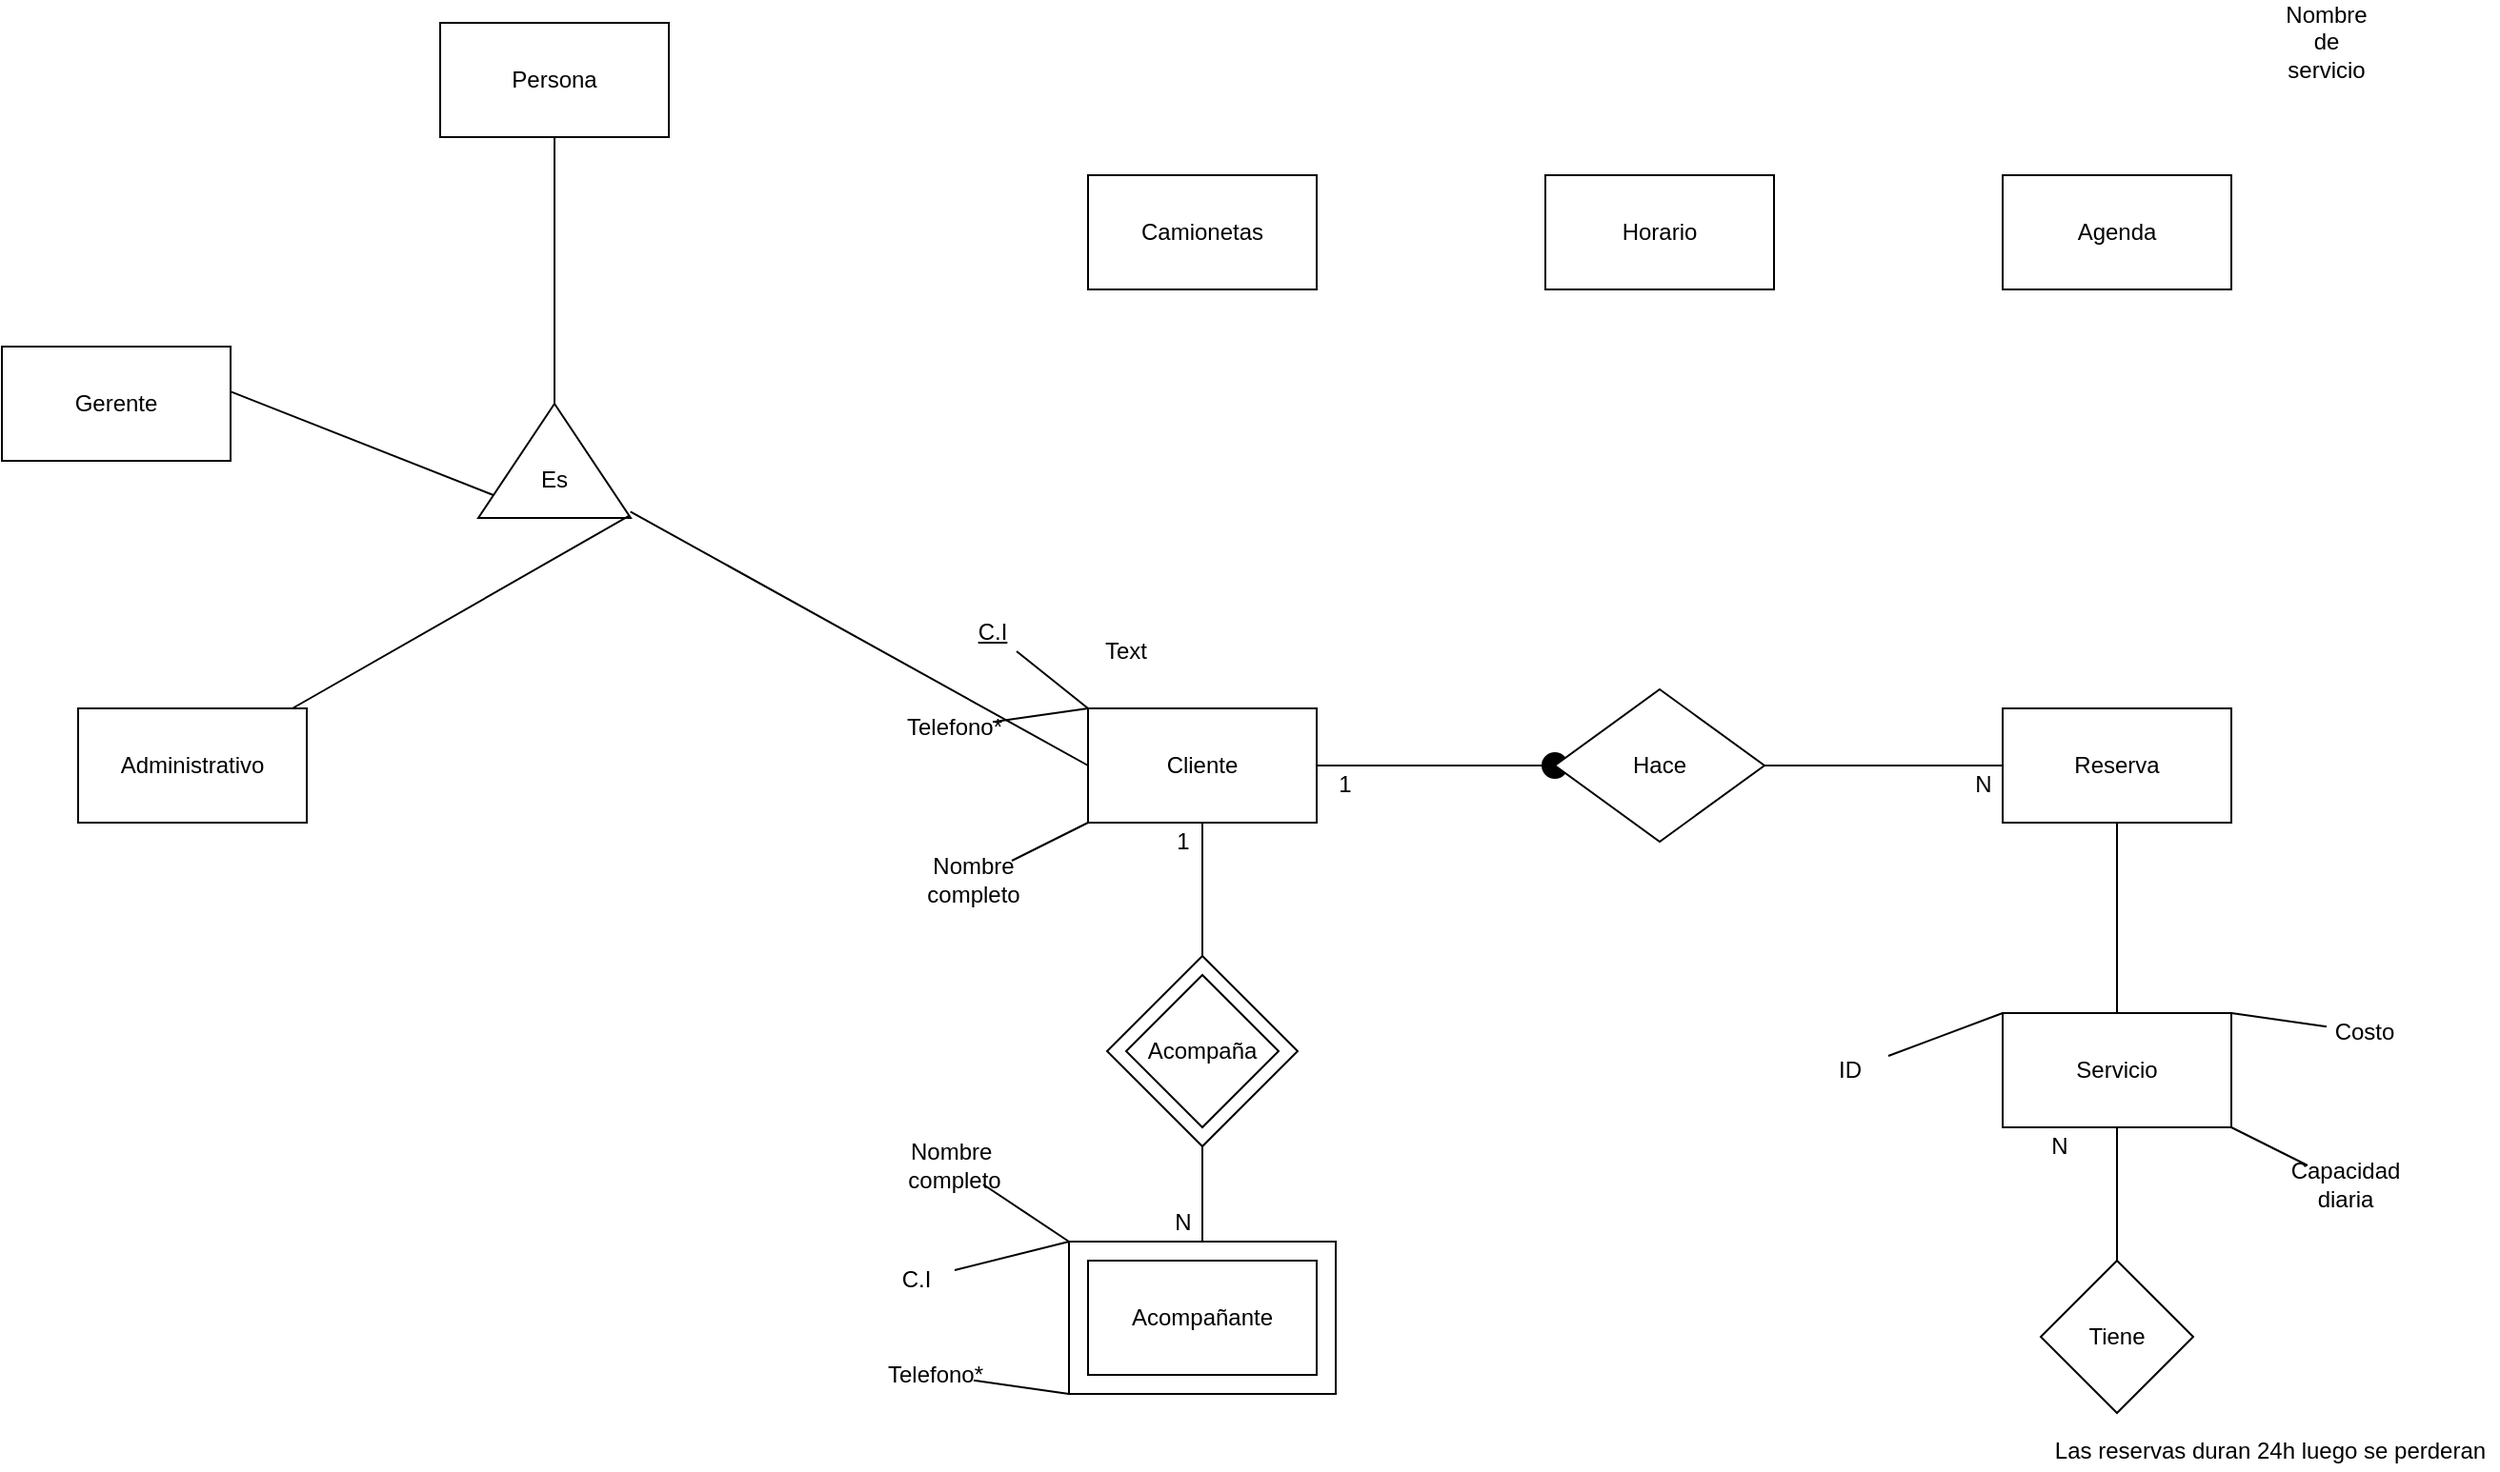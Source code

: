 <mxfile>
    <diagram id="2HHRWPRSwgbk66leMTYK" name="Page-1">
        <mxGraphModel dx="2068" dy="974" grid="1" gridSize="10" guides="1" tooltips="1" connect="1" arrows="1" fold="1" page="1" pageScale="1" pageWidth="827" pageHeight="1169" math="0" shadow="0">
            <root>
                <mxCell id="0"/>
                <mxCell id="1" parent="0"/>
                <mxCell id="4" value="" style="edgeStyle=orthogonalEdgeStyle;rounded=0;orthogonalLoop=1;jettySize=auto;html=1;endArrow=oval;endFill=1;endSize=13;" parent="1" source="2" target="3" edge="1">
                    <mxGeometry relative="1" as="geometry"/>
                </mxCell>
                <mxCell id="2" value="Cliente" style="rounded=0;whiteSpace=wrap;html=1;" parent="1" vertex="1">
                    <mxGeometry x="140" y="390" width="120" height="60" as="geometry"/>
                </mxCell>
                <mxCell id="6" value="" style="edgeStyle=orthogonalEdgeStyle;rounded=0;orthogonalLoop=1;jettySize=auto;html=1;endArrow=none;endFill=0;" parent="1" source="3" target="5" edge="1">
                    <mxGeometry relative="1" as="geometry"/>
                </mxCell>
                <mxCell id="3" value="Hace" style="rhombus;whiteSpace=wrap;html=1;rounded=0;" parent="1" vertex="1">
                    <mxGeometry x="385" y="380" width="110" height="80" as="geometry"/>
                </mxCell>
                <mxCell id="5" value="Reserva" style="whiteSpace=wrap;html=1;rounded=0;" parent="1" vertex="1">
                    <mxGeometry x="620" y="390" width="120" height="60" as="geometry"/>
                </mxCell>
                <mxCell id="7" value="1" style="text;html=1;strokeColor=none;fillColor=none;align=center;verticalAlign=middle;whiteSpace=wrap;rounded=0;" parent="1" vertex="1">
                    <mxGeometry x="260" y="420" width="30" height="20" as="geometry"/>
                </mxCell>
                <mxCell id="8" value="N" style="text;html=1;strokeColor=none;fillColor=none;align=center;verticalAlign=middle;whiteSpace=wrap;rounded=0;" parent="1" vertex="1">
                    <mxGeometry x="590" y="420" width="40" height="20" as="geometry"/>
                </mxCell>
                <mxCell id="84" value="" style="edgeStyle=orthogonalEdgeStyle;rounded=0;orthogonalLoop=1;jettySize=auto;html=1;endArrow=none;endFill=0;endSize=13;strokeWidth=1;" edge="1" parent="1" source="9" target="5">
                    <mxGeometry relative="1" as="geometry"/>
                </mxCell>
                <mxCell id="9" value="Servicio" style="rounded=0;whiteSpace=wrap;html=1;" parent="1" vertex="1">
                    <mxGeometry x="620" y="550" width="120" height="60" as="geometry"/>
                </mxCell>
                <mxCell id="10" value="Camionetas" style="rounded=0;whiteSpace=wrap;html=1;" parent="1" vertex="1">
                    <mxGeometry x="140" y="110" width="120" height="60" as="geometry"/>
                </mxCell>
                <mxCell id="11" value="Acompañante" style="rounded=0;whiteSpace=wrap;html=1;" parent="1" vertex="1">
                    <mxGeometry x="140" y="680" width="120" height="60" as="geometry"/>
                </mxCell>
                <mxCell id="12" value="Acompaña" style="rhombus;whiteSpace=wrap;html=1;rounded=0;" parent="1" vertex="1">
                    <mxGeometry x="160" y="530" width="80" height="80" as="geometry"/>
                </mxCell>
                <mxCell id="20" value="" style="edgeStyle=orthogonalEdgeStyle;rounded=0;orthogonalLoop=1;jettySize=auto;html=1;endArrow=none;endFill=0;" parent="1" source="17" target="18" edge="1">
                    <mxGeometry relative="1" as="geometry"/>
                </mxCell>
                <mxCell id="21" value="" style="edgeStyle=orthogonalEdgeStyle;rounded=0;orthogonalLoop=1;jettySize=auto;html=1;endArrow=none;endFill=0;" parent="1" source="17" target="2" edge="1">
                    <mxGeometry relative="1" as="geometry"/>
                </mxCell>
                <mxCell id="17" value="" style="rhombus;whiteSpace=wrap;html=1;fillColor=none;" parent="1" vertex="1">
                    <mxGeometry x="150" y="520" width="100" height="100" as="geometry"/>
                </mxCell>
                <mxCell id="18" value="" style="rounded=0;whiteSpace=wrap;html=1;fillColor=none;" parent="1" vertex="1">
                    <mxGeometry x="130" y="670" width="140" height="80" as="geometry"/>
                </mxCell>
                <mxCell id="22" value="1" style="text;html=1;strokeColor=none;fillColor=none;align=center;verticalAlign=middle;whiteSpace=wrap;rounded=0;" parent="1" vertex="1">
                    <mxGeometry x="170" y="450" width="40" height="20" as="geometry"/>
                </mxCell>
                <mxCell id="23" value="N" style="text;html=1;strokeColor=none;fillColor=none;align=center;verticalAlign=middle;whiteSpace=wrap;rounded=0;" parent="1" vertex="1">
                    <mxGeometry x="170" y="650" width="40" height="20" as="geometry"/>
                </mxCell>
                <mxCell id="24" value="Agenda" style="rounded=0;whiteSpace=wrap;html=1;" parent="1" vertex="1">
                    <mxGeometry x="620" y="110" width="120" height="60" as="geometry"/>
                </mxCell>
                <mxCell id="25" value="Las reservas duran 24h luego se perderan" style="text;html=1;align=center;verticalAlign=middle;resizable=0;points=[];autosize=1;" parent="1" vertex="1">
                    <mxGeometry x="640" y="770" width="240" height="20" as="geometry"/>
                </mxCell>
                <mxCell id="26" value="" style="endArrow=none;html=1;exitX=0;exitY=0;exitDx=0;exitDy=0;" parent="1" source="2" target="27" edge="1">
                    <mxGeometry width="50" height="50" relative="1" as="geometry">
                        <mxPoint x="90" y="390" as="sourcePoint"/>
                        <mxPoint x="90" y="350" as="targetPoint"/>
                    </mxGeometry>
                </mxCell>
                <mxCell id="27" value="C.I" style="text;html=1;strokeColor=none;fillColor=none;align=center;verticalAlign=middle;whiteSpace=wrap;rounded=0;fontStyle=4" parent="1" vertex="1">
                    <mxGeometry x="70" y="340" width="40" height="20" as="geometry"/>
                </mxCell>
                <mxCell id="34" value="" style="endArrow=none;html=1;exitX=0;exitY=1;exitDx=0;exitDy=0;" parent="1" source="2" target="35" edge="1">
                    <mxGeometry width="50" height="50" relative="1" as="geometry">
                        <mxPoint x="130" y="450" as="sourcePoint"/>
                        <mxPoint x="80" y="480" as="targetPoint"/>
                    </mxGeometry>
                </mxCell>
                <mxCell id="35" value="Nombre completo" style="text;html=1;strokeColor=none;fillColor=none;align=center;verticalAlign=middle;whiteSpace=wrap;rounded=0;" parent="1" vertex="1">
                    <mxGeometry x="60" y="470" width="40" height="20" as="geometry"/>
                </mxCell>
                <mxCell id="38" value="" style="endArrow=none;html=1;" parent="1" target="39" edge="1">
                    <mxGeometry width="50" height="50" relative="1" as="geometry">
                        <mxPoint x="140" y="390" as="sourcePoint"/>
                        <mxPoint x="90" y="410" as="targetPoint"/>
                    </mxGeometry>
                </mxCell>
                <mxCell id="39" value="Telefono*" style="text;html=1;strokeColor=none;fillColor=none;align=center;verticalAlign=middle;whiteSpace=wrap;rounded=0;" parent="1" vertex="1">
                    <mxGeometry x="50" y="390" width="40" height="20" as="geometry"/>
                </mxCell>
                <mxCell id="41" value="Horario" style="rounded=0;whiteSpace=wrap;html=1;" parent="1" vertex="1">
                    <mxGeometry x="380" y="110" width="120" height="60" as="geometry"/>
                </mxCell>
                <mxCell id="44" value="" style="edgeStyle=orthogonalEdgeStyle;rounded=0;orthogonalLoop=1;jettySize=auto;html=1;endArrow=none;endFill=0;" parent="1" source="42" target="9" edge="1">
                    <mxGeometry relative="1" as="geometry"/>
                </mxCell>
                <mxCell id="42" value="Tiene" style="rhombus;whiteSpace=wrap;html=1;rounded=0;" parent="1" vertex="1">
                    <mxGeometry x="640" y="680" width="80" height="80" as="geometry"/>
                </mxCell>
                <mxCell id="46" value="N" style="text;html=1;strokeColor=none;fillColor=none;align=center;verticalAlign=middle;whiteSpace=wrap;rounded=0;" parent="1" vertex="1">
                    <mxGeometry x="630" y="610" width="40" height="20" as="geometry"/>
                </mxCell>
                <mxCell id="49" value="" style="endArrow=none;html=1;exitX=0;exitY=0;exitDx=0;exitDy=0;" edge="1" parent="1" source="18" target="50">
                    <mxGeometry width="50" height="50" relative="1" as="geometry">
                        <mxPoint x="80" y="720" as="sourcePoint"/>
                        <mxPoint x="50" y="690" as="targetPoint"/>
                    </mxGeometry>
                </mxCell>
                <mxCell id="50" value="C.I" style="text;html=1;strokeColor=none;fillColor=none;align=center;verticalAlign=middle;whiteSpace=wrap;rounded=0;" vertex="1" parent="1">
                    <mxGeometry x="30" y="680" width="40" height="20" as="geometry"/>
                </mxCell>
                <mxCell id="54" value="" style="endArrow=none;html=1;exitX=0;exitY=0;exitDx=0;exitDy=0;" edge="1" parent="1" source="18" target="55">
                    <mxGeometry width="50" height="50" relative="1" as="geometry">
                        <mxPoint x="80" y="670" as="sourcePoint"/>
                        <mxPoint x="130" y="620" as="targetPoint"/>
                    </mxGeometry>
                </mxCell>
                <mxCell id="55" value="Nombre&amp;nbsp;&lt;br&gt;completo" style="text;html=1;strokeColor=none;fillColor=none;align=center;verticalAlign=middle;whiteSpace=wrap;rounded=0;" vertex="1" parent="1">
                    <mxGeometry x="50" y="620" width="40" height="20" as="geometry"/>
                </mxCell>
                <mxCell id="56" value="" style="endArrow=none;html=1;exitX=0;exitY=1;exitDx=0;exitDy=0;" edge="1" parent="1" source="18" target="57">
                    <mxGeometry width="50" height="50" relative="1" as="geometry">
                        <mxPoint x="80" y="720" as="sourcePoint"/>
                        <mxPoint x="130" y="670" as="targetPoint"/>
                    </mxGeometry>
                </mxCell>
                <mxCell id="57" value="Telefono*" style="text;html=1;strokeColor=none;fillColor=none;align=center;verticalAlign=middle;whiteSpace=wrap;rounded=0;" vertex="1" parent="1">
                    <mxGeometry x="40" y="730" width="40" height="20" as="geometry"/>
                </mxCell>
                <mxCell id="61" value="" style="edgeStyle=orthogonalEdgeStyle;rounded=0;orthogonalLoop=1;jettySize=auto;html=1;endArrow=none;endFill=0;" edge="1" parent="1" source="58" target="60">
                    <mxGeometry relative="1" as="geometry"/>
                </mxCell>
                <mxCell id="58" value="Persona" style="rounded=0;whiteSpace=wrap;html=1;" vertex="1" parent="1">
                    <mxGeometry x="-200" y="30" width="120" height="60" as="geometry"/>
                </mxCell>
                <mxCell id="60" value="" style="triangle;whiteSpace=wrap;html=1;rotation=-90;" vertex="1" parent="1">
                    <mxGeometry x="-170" y="220" width="60" height="80" as="geometry"/>
                </mxCell>
                <mxCell id="63" value="" style="endArrow=none;html=1;exitX=0.2;exitY=0.1;exitDx=0;exitDy=0;exitPerimeter=0;entryX=0.5;entryY=0;entryDx=0;entryDy=0;" edge="1" parent="1" source="60" target="65">
                    <mxGeometry width="50" height="50" relative="1" as="geometry">
                        <mxPoint x="-130.94" y="320" as="sourcePoint"/>
                        <mxPoint x="-179.999" y="380" as="targetPoint"/>
                    </mxGeometry>
                </mxCell>
                <mxCell id="64" value="" style="endArrow=none;html=1;entryX=0.017;entryY=0.988;entryDx=0;entryDy=0;entryPerimeter=0;" edge="1" parent="1" source="66" target="60">
                    <mxGeometry width="50" height="50" relative="1" as="geometry">
                        <mxPoint x="-120" y="380" as="sourcePoint"/>
                        <mxPoint x="-160" y="330" as="targetPoint"/>
                    </mxGeometry>
                </mxCell>
                <mxCell id="65" value="Gerente" style="rounded=0;whiteSpace=wrap;html=1;" vertex="1" parent="1">
                    <mxGeometry x="-430" y="200" width="120" height="60" as="geometry"/>
                </mxCell>
                <mxCell id="66" value="Administrativo" style="rounded=0;whiteSpace=wrap;html=1;" vertex="1" parent="1">
                    <mxGeometry x="-390" y="390" width="120" height="60" as="geometry"/>
                </mxCell>
                <mxCell id="67" value="Text" style="text;html=1;strokeColor=none;fillColor=none;align=center;verticalAlign=middle;whiteSpace=wrap;rounded=0;" vertex="1" parent="1">
                    <mxGeometry x="140" y="350" width="40" height="20" as="geometry"/>
                </mxCell>
                <mxCell id="68" value="Es" style="text;html=1;strokeColor=none;fillColor=none;align=center;verticalAlign=middle;whiteSpace=wrap;rounded=0;" vertex="1" parent="1">
                    <mxGeometry x="-160" y="260" width="40" height="20" as="geometry"/>
                </mxCell>
                <mxCell id="71" value="Nombre de servicio" style="text;html=1;strokeColor=none;fillColor=none;align=center;verticalAlign=middle;whiteSpace=wrap;rounded=0;" vertex="1" parent="1">
                    <mxGeometry x="770" y="30" width="40" height="20" as="geometry"/>
                </mxCell>
                <mxCell id="72" value="" style="endArrow=none;html=1;strokeWidth=1;exitX=0;exitY=0;exitDx=0;exitDy=0;" edge="1" parent="1" source="9" target="82">
                    <mxGeometry width="50" height="50" relative="1" as="geometry">
                        <mxPoint x="600" y="550" as="sourcePoint"/>
                        <mxPoint x="530" y="550" as="targetPoint"/>
                    </mxGeometry>
                </mxCell>
                <mxCell id="74" value="" style="endArrow=none;html=1;strokeWidth=1;exitX=1;exitY=0;exitDx=0;exitDy=0;" edge="1" parent="1" source="9" target="75">
                    <mxGeometry width="50" height="50" relative="1" as="geometry">
                        <mxPoint x="720" y="550" as="sourcePoint"/>
                        <mxPoint x="780" y="550" as="targetPoint"/>
                    </mxGeometry>
                </mxCell>
                <mxCell id="75" value="Costo" style="text;html=1;strokeColor=none;fillColor=none;align=center;verticalAlign=middle;whiteSpace=wrap;rounded=0;" vertex="1" parent="1">
                    <mxGeometry x="790" y="550" width="40" height="20" as="geometry"/>
                </mxCell>
                <mxCell id="80" value="" style="endArrow=none;html=1;strokeWidth=1;exitX=1;exitY=1;exitDx=0;exitDy=0;" edge="1" parent="1" source="9" target="81">
                    <mxGeometry width="50" height="50" relative="1" as="geometry">
                        <mxPoint x="720" y="710" as="sourcePoint"/>
                        <mxPoint x="770" y="660" as="targetPoint"/>
                    </mxGeometry>
                </mxCell>
                <mxCell id="81" value="Capacidad diaria" style="text;html=1;strokeColor=none;fillColor=none;align=center;verticalAlign=middle;whiteSpace=wrap;rounded=0;" vertex="1" parent="1">
                    <mxGeometry x="780" y="630" width="40" height="20" as="geometry"/>
                </mxCell>
                <mxCell id="82" value="ID" style="text;html=1;strokeColor=none;fillColor=none;align=center;verticalAlign=middle;whiteSpace=wrap;rounded=0;" vertex="1" parent="1">
                    <mxGeometry x="520" y="570" width="40" height="20" as="geometry"/>
                </mxCell>
                <mxCell id="91" value="" style="endArrow=none;html=1;strokeWidth=1;exitX=0.056;exitY=0.998;exitDx=0;exitDy=0;exitPerimeter=0;entryX=0;entryY=0.5;entryDx=0;entryDy=0;" edge="1" parent="1" source="60" target="2">
                    <mxGeometry width="50" height="50" relative="1" as="geometry">
                        <mxPoint x="-70" y="360" as="sourcePoint"/>
                        <mxPoint x="-20" y="310" as="targetPoint"/>
                    </mxGeometry>
                </mxCell>
                <mxCell id="92" style="edgeStyle=orthogonalEdgeStyle;rounded=0;orthogonalLoop=1;jettySize=auto;html=1;exitX=0;exitY=0.5;exitDx=0;exitDy=0;endArrow=none;endFill=0;endSize=13;strokeWidth=1;" edge="1" parent="1" source="60" target="60">
                    <mxGeometry relative="1" as="geometry"/>
                </mxCell>
            </root>
        </mxGraphModel>
    </diagram>
</mxfile>
